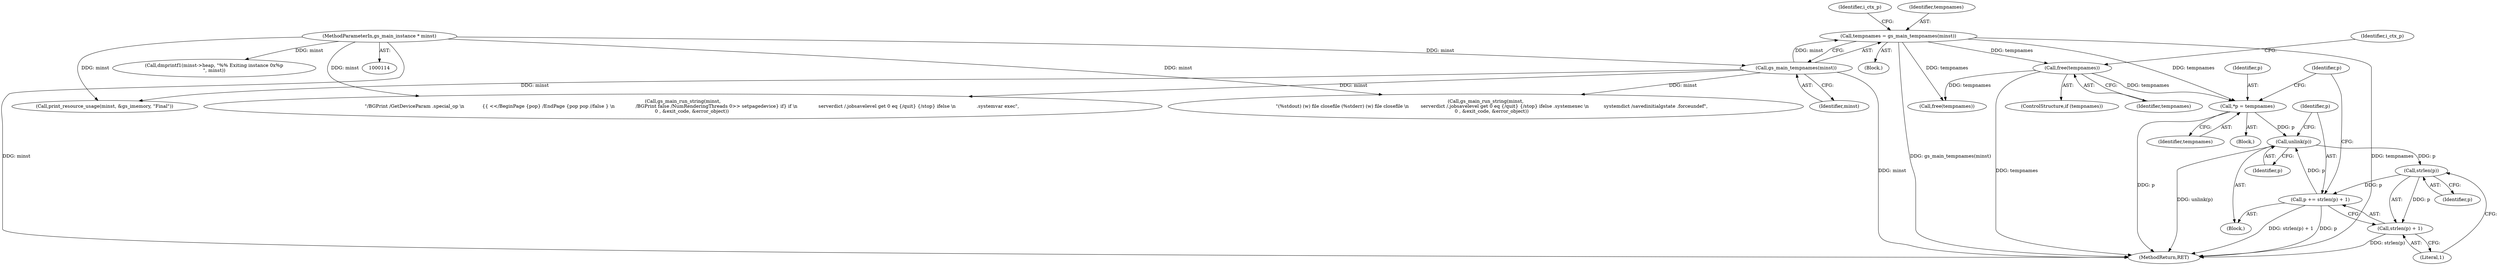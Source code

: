 digraph "0_ghostscript_241d91112771a6104de10b3948c3f350d6690c1d@API" {
"1000529" [label="(Call,unlink(p))"];
"1000522" [label="(Call,*p = tempnames)"];
"1000186" [label="(Call,free(tempnames))"];
"1000131" [label="(Call,tempnames = gs_main_tempnames(minst))"];
"1000133" [label="(Call,gs_main_tempnames(minst))"];
"1000115" [label="(MethodParameterIn,gs_main_instance * minst)"];
"1000531" [label="(Call,p += strlen(p) + 1)"];
"1000534" [label="(Call,strlen(p))"];
"1000529" [label="(Call,unlink(p))"];
"1000533" [label="(Call,strlen(p) + 1)"];
"1000529" [label="(Call,unlink(p))"];
"1000184" [label="(ControlStructure,if (tempnames))"];
"1000530" [label="(Identifier,p)"];
"1000136" [label="(Identifier,i_ctx_p)"];
"1000533" [label="(Call,strlen(p) + 1)"];
"1000537" [label="(Call,free(tempnames))"];
"1000115" [label="(MethodParameterIn,gs_main_instance * minst)"];
"1000144" [label="(Call,gs_main_run_string(minst,\n            \"/BGPrint /GetDeviceParam .special_op \\n            {{ <</BeginPage {pop} /EndPage {pop pop //false } \\n              /BGPrint false /NumRenderingThreads 0>> setpagedevice} if} if \\n              serverdict /.jobsavelevel get 0 eq {/quit} {/stop} ifelse \\n              .systemvar exec\",\n            0 , &exit_code, &error_object))"];
"1000564" [label="(MethodReturn,RET)"];
"1000133" [label="(Call,gs_main_tempnames(minst))"];
"1000118" [label="(Block,)"];
"1000534" [label="(Call,strlen(p))"];
"1000363" [label="(Call,gs_main_run_string(minst,\n        \"(%stdout) (w) file closefile (%stderr) (w) file closefile \\n        serverdict /.jobsavelevel get 0 eq {/quit} {/stop} ifelse .systemexec \\n          systemdict /savedinitialgstate .forceundef\",\n        0 , &exit_code, &error_object))"];
"1000527" [label="(Identifier,p)"];
"1000520" [label="(Block,)"];
"1000191" [label="(Identifier,i_ctx_p)"];
"1000528" [label="(Block,)"];
"1000531" [label="(Call,p += strlen(p) + 1)"];
"1000186" [label="(Call,free(tempnames))"];
"1000536" [label="(Literal,1)"];
"1000522" [label="(Call,*p = tempnames)"];
"1000187" [label="(Identifier,tempnames)"];
"1000131" [label="(Call,tempnames = gs_main_tempnames(minst))"];
"1000389" [label="(Call,dmprintf1(minst->heap, \"%% Exiting instance 0x%p\n\", minst))"];
"1000524" [label="(Identifier,tempnames)"];
"1000532" [label="(Identifier,p)"];
"1000535" [label="(Identifier,p)"];
"1000134" [label="(Identifier,minst)"];
"1000384" [label="(Call,print_resource_usage(minst, &gs_imemory, \"Final\"))"];
"1000523" [label="(Identifier,p)"];
"1000132" [label="(Identifier,tempnames)"];
"1000529" -> "1000528"  [label="AST: "];
"1000529" -> "1000530"  [label="CFG: "];
"1000530" -> "1000529"  [label="AST: "];
"1000532" -> "1000529"  [label="CFG: "];
"1000529" -> "1000564"  [label="DDG: unlink(p)"];
"1000522" -> "1000529"  [label="DDG: p"];
"1000531" -> "1000529"  [label="DDG: p"];
"1000529" -> "1000534"  [label="DDG: p"];
"1000522" -> "1000520"  [label="AST: "];
"1000522" -> "1000524"  [label="CFG: "];
"1000523" -> "1000522"  [label="AST: "];
"1000524" -> "1000522"  [label="AST: "];
"1000527" -> "1000522"  [label="CFG: "];
"1000522" -> "1000564"  [label="DDG: p"];
"1000186" -> "1000522"  [label="DDG: tempnames"];
"1000131" -> "1000522"  [label="DDG: tempnames"];
"1000186" -> "1000184"  [label="AST: "];
"1000186" -> "1000187"  [label="CFG: "];
"1000187" -> "1000186"  [label="AST: "];
"1000191" -> "1000186"  [label="CFG: "];
"1000186" -> "1000564"  [label="DDG: tempnames"];
"1000131" -> "1000186"  [label="DDG: tempnames"];
"1000186" -> "1000537"  [label="DDG: tempnames"];
"1000131" -> "1000118"  [label="AST: "];
"1000131" -> "1000133"  [label="CFG: "];
"1000132" -> "1000131"  [label="AST: "];
"1000133" -> "1000131"  [label="AST: "];
"1000136" -> "1000131"  [label="CFG: "];
"1000131" -> "1000564"  [label="DDG: tempnames"];
"1000131" -> "1000564"  [label="DDG: gs_main_tempnames(minst)"];
"1000133" -> "1000131"  [label="DDG: minst"];
"1000131" -> "1000537"  [label="DDG: tempnames"];
"1000133" -> "1000134"  [label="CFG: "];
"1000134" -> "1000133"  [label="AST: "];
"1000133" -> "1000564"  [label="DDG: minst"];
"1000115" -> "1000133"  [label="DDG: minst"];
"1000133" -> "1000144"  [label="DDG: minst"];
"1000133" -> "1000363"  [label="DDG: minst"];
"1000133" -> "1000384"  [label="DDG: minst"];
"1000115" -> "1000114"  [label="AST: "];
"1000115" -> "1000564"  [label="DDG: minst"];
"1000115" -> "1000144"  [label="DDG: minst"];
"1000115" -> "1000363"  [label="DDG: minst"];
"1000115" -> "1000384"  [label="DDG: minst"];
"1000115" -> "1000389"  [label="DDG: minst"];
"1000531" -> "1000528"  [label="AST: "];
"1000531" -> "1000533"  [label="CFG: "];
"1000532" -> "1000531"  [label="AST: "];
"1000533" -> "1000531"  [label="AST: "];
"1000527" -> "1000531"  [label="CFG: "];
"1000531" -> "1000564"  [label="DDG: strlen(p) + 1"];
"1000531" -> "1000564"  [label="DDG: p"];
"1000534" -> "1000531"  [label="DDG: p"];
"1000534" -> "1000533"  [label="AST: "];
"1000534" -> "1000535"  [label="CFG: "];
"1000535" -> "1000534"  [label="AST: "];
"1000536" -> "1000534"  [label="CFG: "];
"1000534" -> "1000533"  [label="DDG: p"];
"1000533" -> "1000536"  [label="CFG: "];
"1000536" -> "1000533"  [label="AST: "];
"1000533" -> "1000564"  [label="DDG: strlen(p)"];
}
